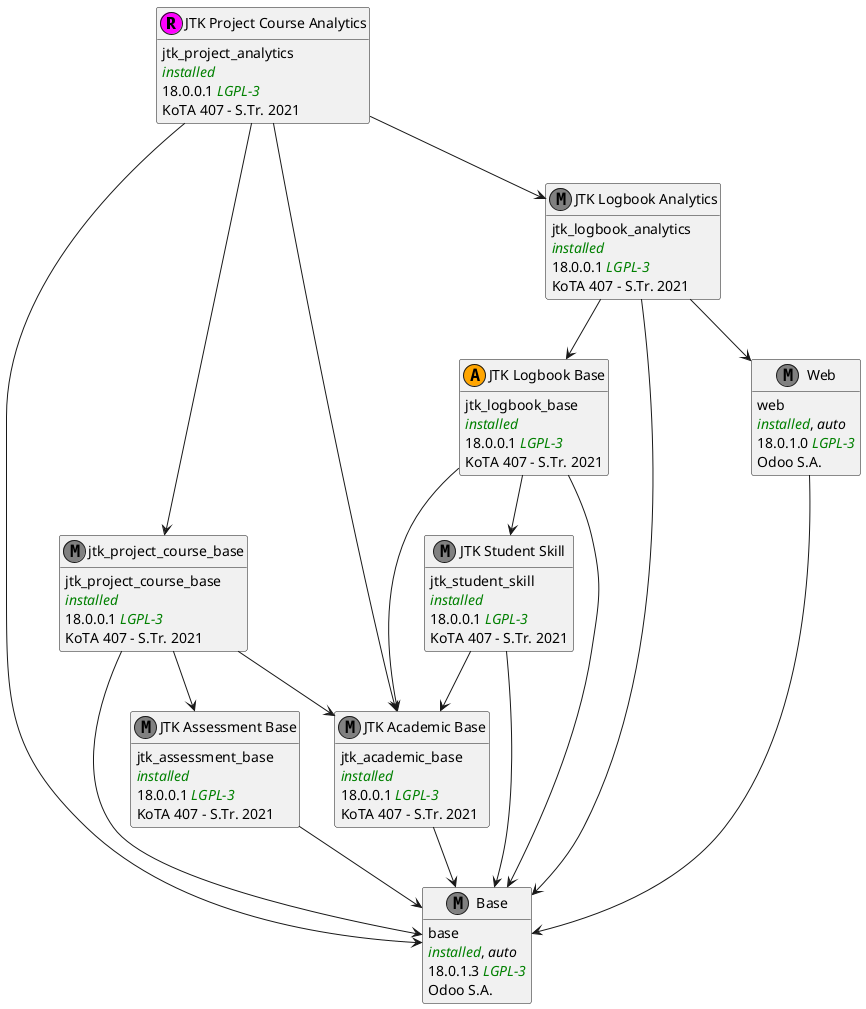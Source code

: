 @startuml JTK Project Course Analytics
!define Root(name,desc) class name as "desc" << (R,magenta) >>
!define App(name,desc) class name as "desc" << (A,orange) >>
!define Module(name,desc) class name as "desc" << (M,grey) >>
!define tech_name(x) <b>x</b>
!define installed(x) <color:green><i>x</i></color>
!define not_installed(x) <color:red><i>x</i></color>
!define free(x) <color:green><i>x</i></color>
!define paid(x) <color:magenta><i>x - paid!</i></color>
!define ee(x) <color:magenta><i>x</i></color>
!define version(x) x
!define author(x) x
hide methods
Root(jtk_project_analytics, "JTK Project Course Analytics") {
    jtk_project_analytics
    installed(installed)
    version(18.0.0.1) free(LGPL-3)
    KoTA 407 - S.Tr. 2021
}
Module(jtk_project_course_base, "jtk_project_course_base") {
    jtk_project_course_base
    installed(installed)
    version(18.0.0.1) free(LGPL-3)
    KoTA 407 - S.Tr. 2021
}
Module(base, "Base") {
    base
    installed(installed), <i>auto</i>
    version(18.0.1.3) free(LGPL-3)
    Odoo S.A.
}
Module(jtk_academic_base, "JTK Academic Base") {
    jtk_academic_base
    installed(installed)
    version(18.0.0.1) free(LGPL-3)
    KoTA 407 - S.Tr. 2021
}
Module(jtk_assessment_base, "JTK Assessment Base") {
    jtk_assessment_base
    installed(installed)
    version(18.0.0.1) free(LGPL-3)
    KoTA 407 - S.Tr. 2021
}
Module(jtk_logbook_analytics, "JTK Logbook Analytics") {
    jtk_logbook_analytics
    installed(installed)
    version(18.0.0.1) free(LGPL-3)
    KoTA 407 - S.Tr. 2021
}
App(jtk_logbook_base, "JTK Logbook Base") {
    jtk_logbook_base
    installed(installed)
    version(18.0.0.1) free(LGPL-3)
    KoTA 407 - S.Tr. 2021
}
Module(jtk_student_skill, "JTK Student Skill") {
    jtk_student_skill
    installed(installed)
    version(18.0.0.1) free(LGPL-3)
    KoTA 407 - S.Tr. 2021
}
Module(web, "Web") {
    web
    installed(installed), <i>auto</i>
    version(18.0.1.0) free(LGPL-3)
    Odoo S.A.
}
jtk_project_course_base --> base
jtk_academic_base --> base
jtk_project_course_base --> jtk_academic_base
jtk_assessment_base --> base
jtk_project_course_base --> jtk_assessment_base
jtk_project_analytics --> jtk_project_course_base
jtk_project_analytics --> jtk_academic_base
jtk_project_analytics --> base
jtk_logbook_base --> base
jtk_logbook_base --> jtk_academic_base
jtk_student_skill --> base
jtk_student_skill --> jtk_academic_base
jtk_logbook_base --> jtk_student_skill
jtk_logbook_analytics --> jtk_logbook_base
jtk_logbook_analytics --> base
web --> base
jtk_logbook_analytics --> web
jtk_project_analytics --> jtk_logbook_analytics
@enduml
